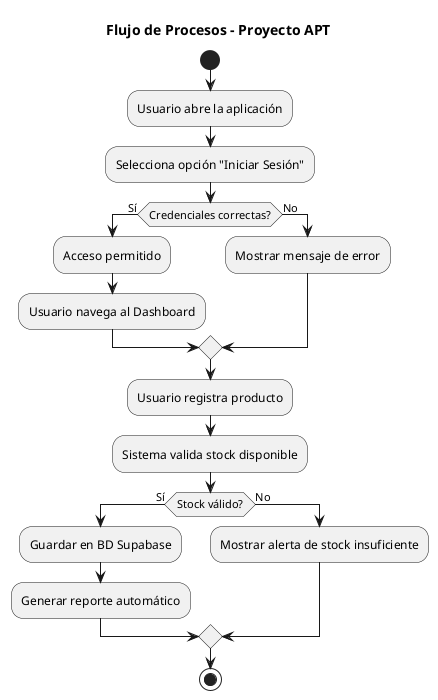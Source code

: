 @startuml Diagrama_de_flujo
title Flujo de Procesos - Proyecto APT

start
:Usuario abre la aplicación;
:Selecciona opción "Iniciar Sesión";

if (Credenciales correctas?) then (Sí)
    :Acceso permitido;
    :Usuario navega al Dashboard;
else (No)
    :Mostrar mensaje de error;
endif

:Usuario registra producto;
:Sistema valida stock disponible;
if (Stock válido?) then (Sí)
    :Guardar en BD Supabase;
    :Generar reporte automático;
else (No)
    :Mostrar alerta de stock insuficiente;
endif

stop
@enduml